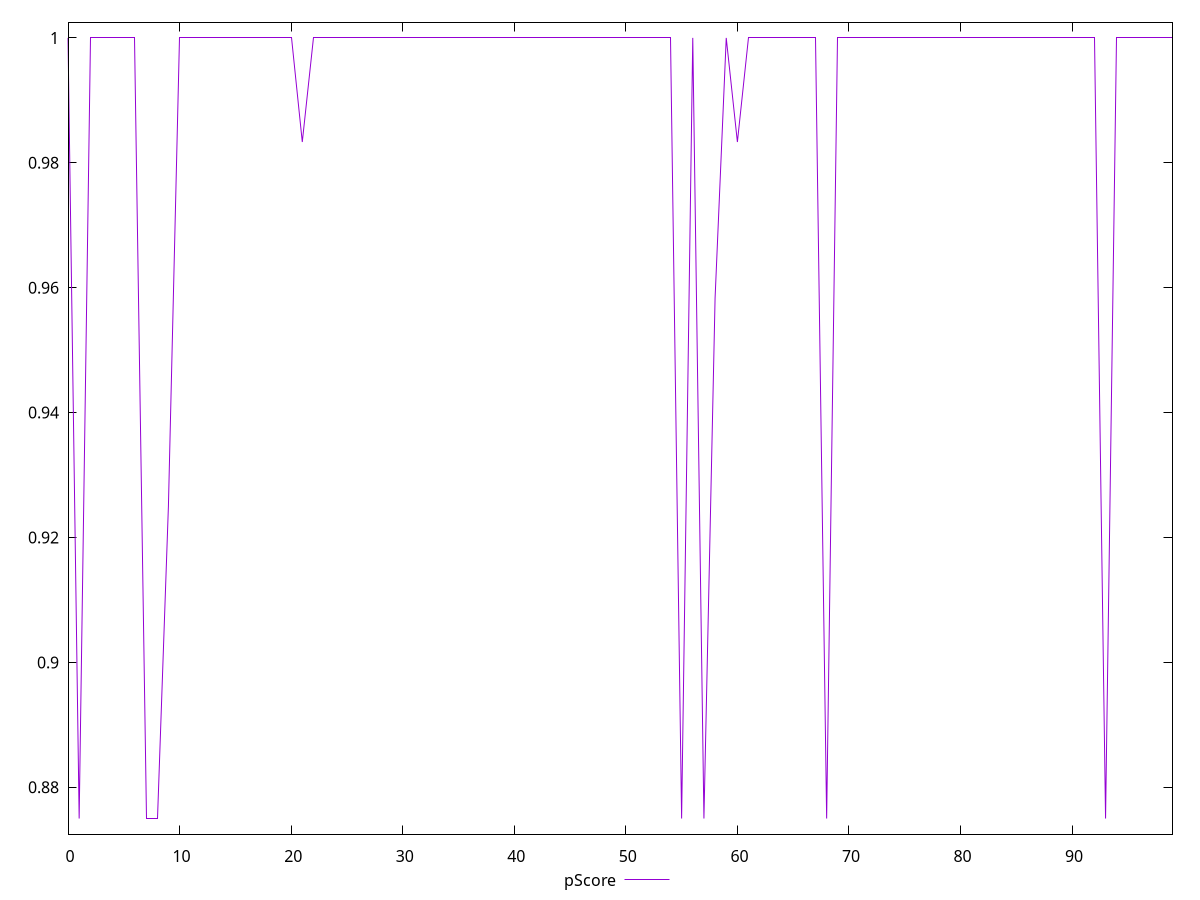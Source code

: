 reset

$pScore <<EOF
0 1
1 0.875
2 1
3 1
4 1
5 1
6 1
7 0.875
8 0.875
9 0.925
10 1
11 1
12 1
13 1
14 1
15 1
16 1
17 1
18 1
19 1
20 1
21 0.9833333333333333
22 1
23 1
24 1
25 1
26 1
27 1
28 1
29 1
30 1
31 1
32 1
33 1
34 1
35 1
36 1
37 1
38 1
39 1
40 1
41 1
42 1
43 1
44 1
45 1
46 1
47 1
48 1
49 1
50 1
51 1
52 1
53 1
54 1
55 0.875
56 1
57 0.875
58 0.9583333333333334
59 1
60 0.9833333333333333
61 1
62 1
63 1
64 1
65 1
66 1
67 1
68 0.875
69 1
70 1
71 1
72 1
73 1
74 1
75 1
76 1
77 1
78 1
79 1
80 1
81 1
82 1
83 1
84 1
85 1
86 1
87 1
88 1
89 1
90 1
91 1
92 1
93 0.875
94 1
95 1
96 1
97 1
98 1
99 1
EOF

set key outside below
set xrange [0:99]
set yrange [0.8725:1.0025]
set trange [0.8725:1.0025]
set terminal svg size 640, 500 enhanced background rgb 'white'
set output "report_00017_2021-02-10T15-08-03.406Z/unminified-javascript/samples/pages/pScore/values.svg"

plot $pScore title "pScore" with line

reset
